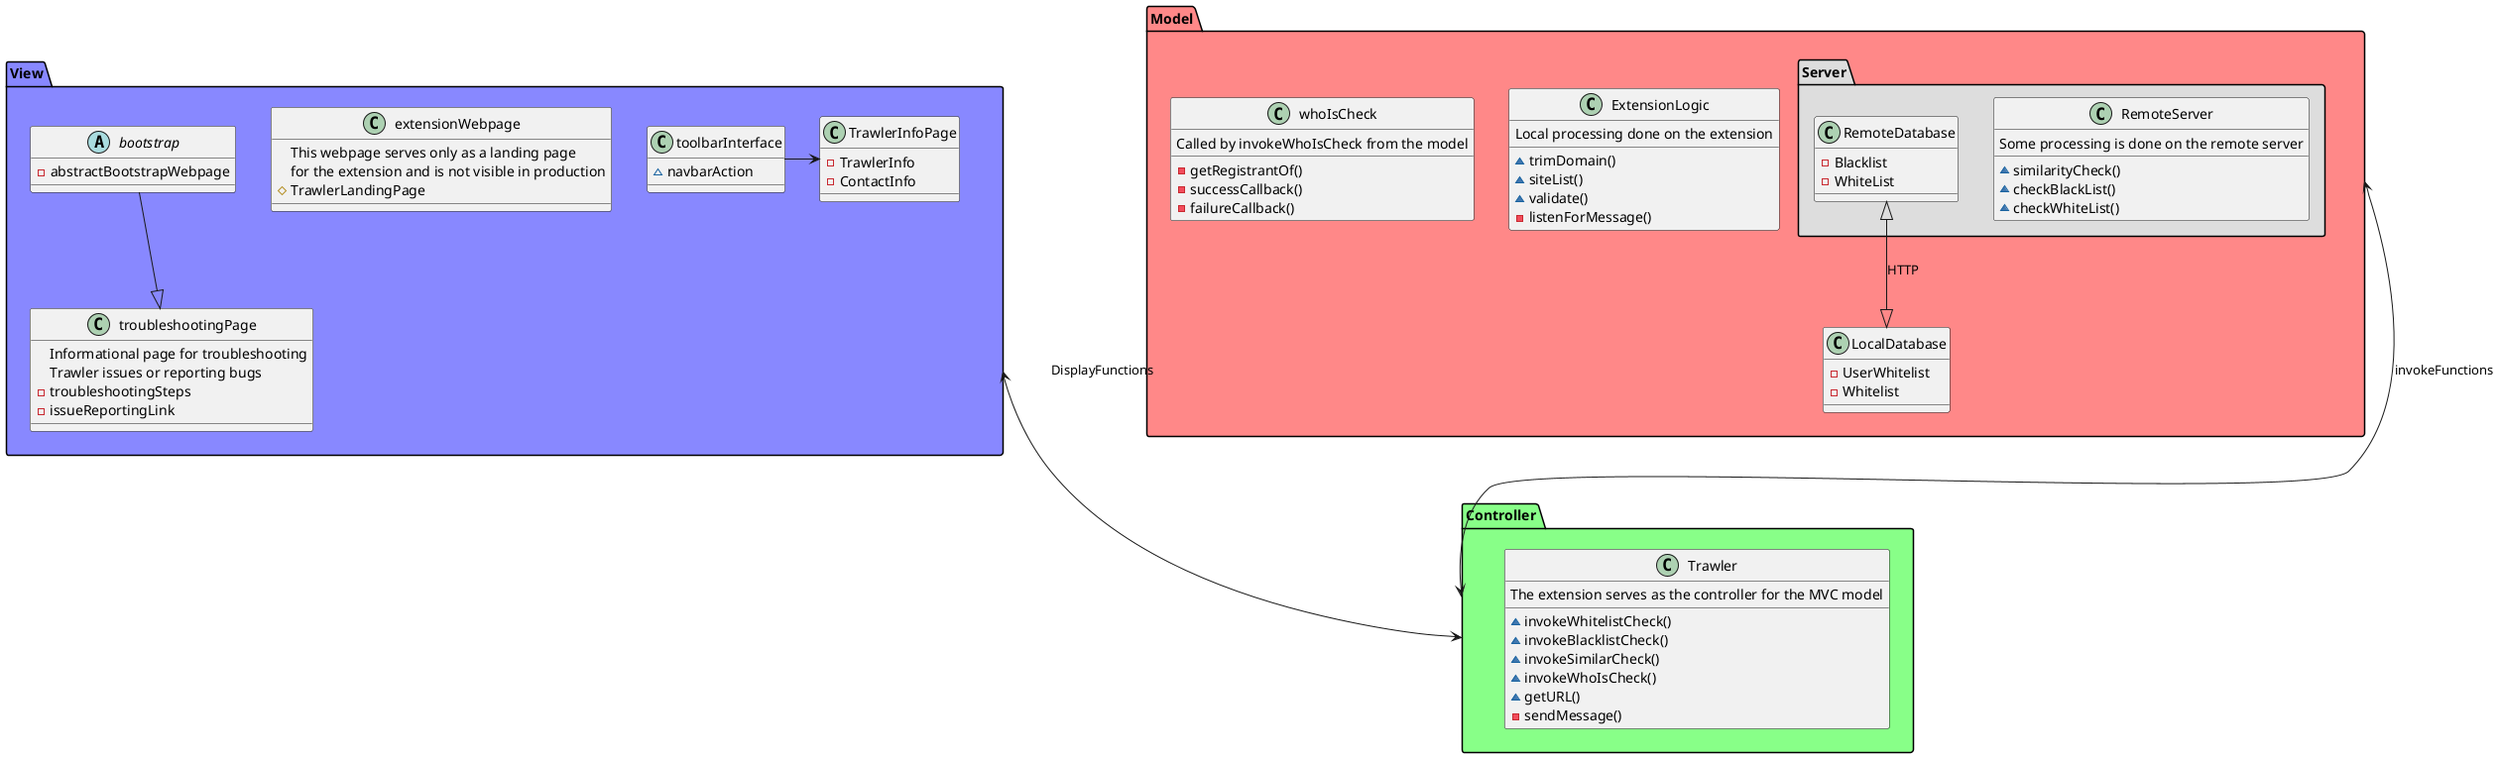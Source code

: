 @startuml MVC

allowmixing

namespace Model #FF8888 {
    namespace Server #DDDDDD {
        class RemoteServer {
            Some processing is done on the remote server
            ~similarityCheck()
            ~checkBlackList()
            ~checkWhiteList()
        }
        class RemoteDatabase {
            -Blacklist
            -WhiteList
        }
    }
    class LocalDatabase {
        -UserWhitelist
        -Whitelist
    }
    Model.Server.RemoteDatabase <|--|> Model.LocalDatabase: HTTP
    
    class ExtensionLogic {
        Local processing done on the extension
        ~trimDomain()
        ~siteList()
        ~validate()
        -listenForMessage()
    }
    class whoIsCheck {
        Called by invokeWhoIsCheck from the model
        -getRegistrantOf()
        -successCallback()
        -failureCallback()
    }
}

namespace Controller #88FF88{
    class Trawler {
        The extension serves as the controller for the MVC model
        ~invokeWhitelistCheck()
        ~invokeBlacklistCheck()
        ~invokeSimilarCheck()
        ~invokeWhoIsCheck()
        ~getURL()
        -sendMessage()
    }
}

namespace View #8888FF {
    class toolbarInterface {
        ~navbarAction
    }
    class TrawlerInfoPage {
        -TrawlerInfo
        -ContactInfo
    }
    class extensionWebpage {
        This webpage serves only as a landing page
        for the extension and is not visible in production
        #TrawlerLandingPage
    }
    class troubleshootingPage {
        Informational page for troubleshooting
        Trawler issues or reporting bugs
        -troubleshootingSteps
        -issueReportingLink
    }
    abstract bootstrap {
        -abstractBootstrapWebpage
    }

    toolbarInterface -> TrawlerInfoPage
    bootstrap --|> troubleshootingPage
}

Model <---> Controller: invokeFunctions
View <---> Controller: DisplayFunctions

@enduml